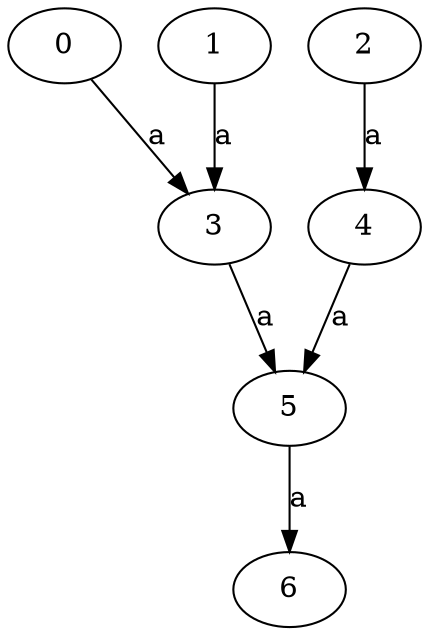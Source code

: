 strict digraph  {
0;
1;
3;
2;
4;
5;
6;
0 -> 3  [label=a];
1 -> 3  [label=a];
3 -> 5  [label=a];
2 -> 4  [label=a];
4 -> 5  [label=a];
5 -> 6  [label=a];
}
